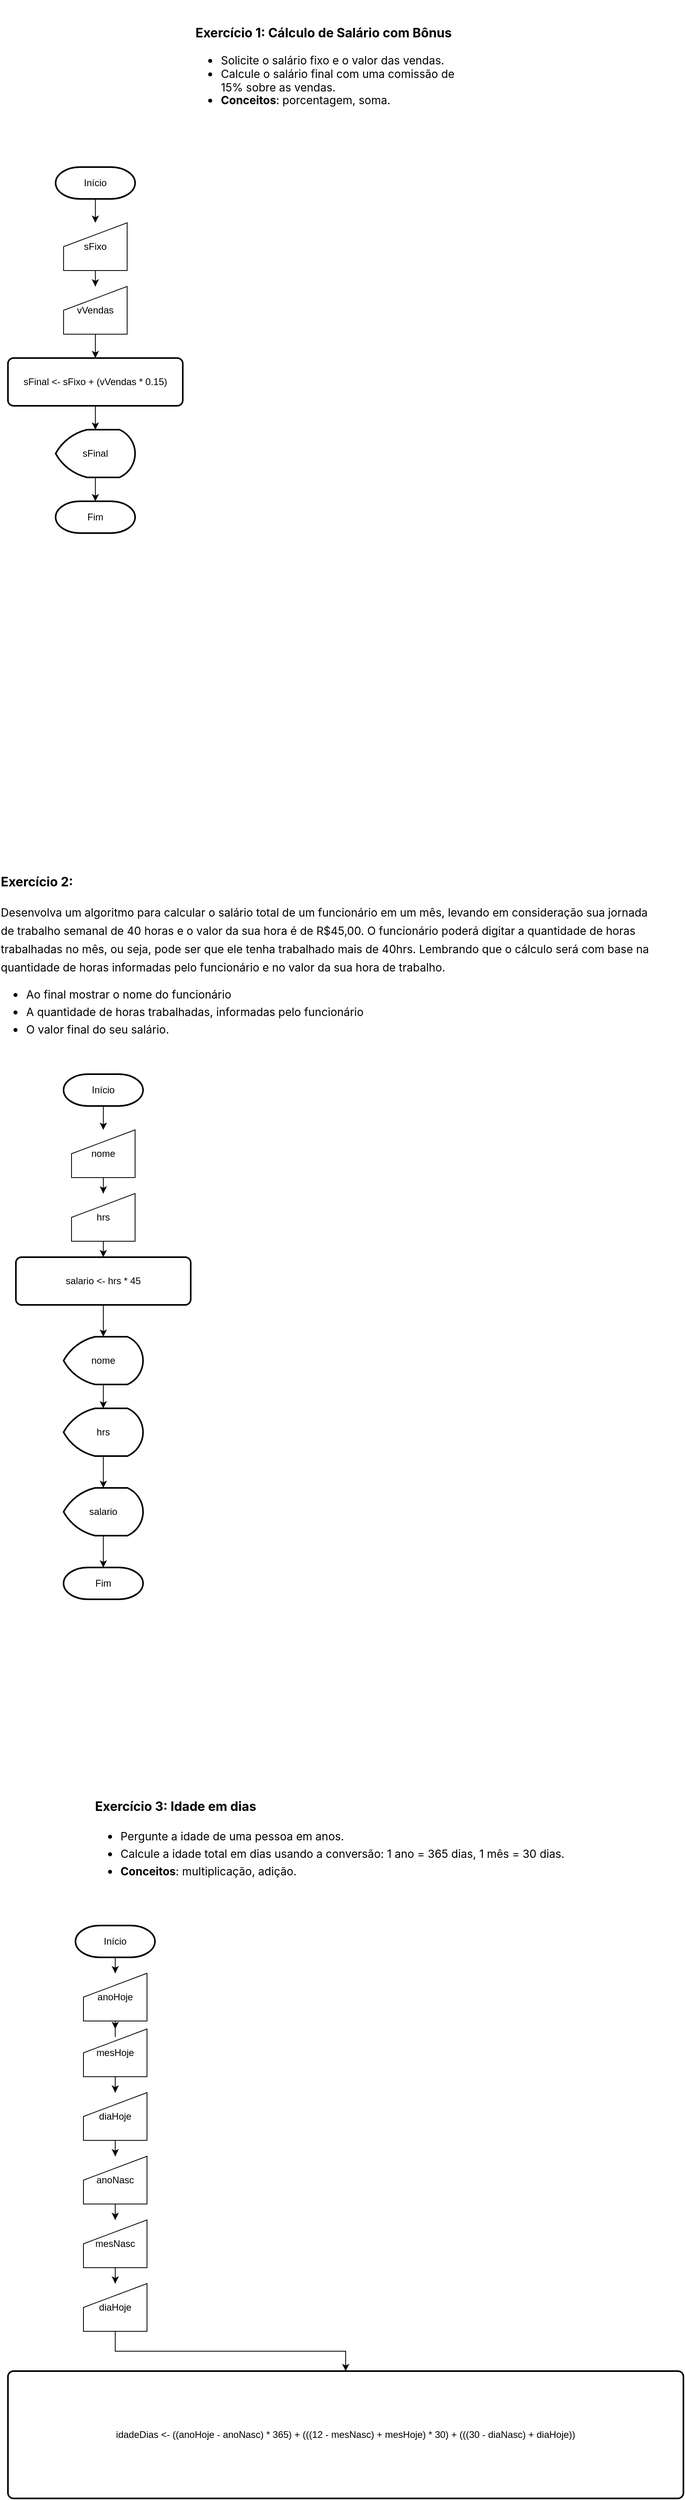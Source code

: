 <mxfile version="27.0.5">
  <diagram name="Page-1" id="DTSGRVLNNQixv1aN2vNh">
    <mxGraphModel dx="1426" dy="1843" grid="1" gridSize="10" guides="1" tooltips="1" connect="1" arrows="1" fold="1" page="1" pageScale="1" pageWidth="850" pageHeight="1100" math="0" shadow="0">
      <root>
        <mxCell id="0" />
        <mxCell id="1" parent="0" />
        <mxCell id="a1a3gFf4tcjDuyw7U2Fl-1" value="&lt;h3 style=&quot;box-sizing: border-box; font-size: 16px; line-height: 22px; font-family: -apple-system, BlinkMacSystemFont, &amp;quot;Segoe UI&amp;quot;, system-ui, &amp;quot;Apple Color Emoji&amp;quot;, &amp;quot;Segoe UI Emoji&amp;quot;, sans-serif; text-align: left; border-radius: 0px !important;&quot;&gt;Exercício 1: Cálculo de Salário com Bônus&lt;/h3&gt;&lt;ul style=&quot;box-sizing: border-box; margin: 12px 0px; list-style: initial; padding-top: revert; padding-right: revert; padding-bottom: revert; padding-left: 32px; font-family: -apple-system, BlinkMacSystemFont, &amp;quot;Segoe UI&amp;quot;, system-ui, &amp;quot;Apple Color Emoji&amp;quot;, &amp;quot;Segoe UI Emoji&amp;quot;, sans-serif; font-size: 14px; text-align: left; border-radius: 0px !important;&quot;&gt;&lt;li style=&quot;box-sizing: border-box; border-radius: 0px !important;&quot;&gt;Solicite o salário fixo e o valor das vendas.&lt;/li&gt;&lt;li style=&quot;box-sizing: border-box; border-radius: 0px !important;&quot;&gt;Calcule o salário final com uma comissão de 15% sobre as vendas.&lt;/li&gt;&lt;li style=&quot;box-sizing: border-box; border-radius: 0px !important;&quot;&gt;&lt;span style=&quot;box-sizing: border-box; font-weight: bolder; border-radius: 0px !important;&quot;&gt;Conceitos&lt;/span&gt;: porcentagem, soma.&lt;/li&gt;&lt;/ul&gt;" style="text;html=1;align=center;verticalAlign=middle;whiteSpace=wrap;rounded=0;fontColor=default;labelBackgroundColor=none;" vertex="1" parent="1">
          <mxGeometry x="255" y="-1090" width="340" height="160" as="geometry" />
        </mxCell>
        <mxCell id="a1a3gFf4tcjDuyw7U2Fl-6" value="" style="edgeStyle=orthogonalEdgeStyle;rounded=0;orthogonalLoop=1;jettySize=auto;html=1;" edge="1" parent="1" source="a1a3gFf4tcjDuyw7U2Fl-2" target="a1a3gFf4tcjDuyw7U2Fl-5">
          <mxGeometry relative="1" as="geometry" />
        </mxCell>
        <mxCell id="a1a3gFf4tcjDuyw7U2Fl-2" value="sFixo" style="shape=manualInput;whiteSpace=wrap;html=1;" vertex="1" parent="1">
          <mxGeometry x="90" y="-810" width="80" height="60" as="geometry" />
        </mxCell>
        <mxCell id="a1a3gFf4tcjDuyw7U2Fl-4" value="" style="edgeStyle=orthogonalEdgeStyle;rounded=0;orthogonalLoop=1;jettySize=auto;html=1;" edge="1" parent="1" source="a1a3gFf4tcjDuyw7U2Fl-3" target="a1a3gFf4tcjDuyw7U2Fl-2">
          <mxGeometry relative="1" as="geometry" />
        </mxCell>
        <mxCell id="a1a3gFf4tcjDuyw7U2Fl-3" value="Início" style="strokeWidth=2;html=1;shape=mxgraph.flowchart.terminator;whiteSpace=wrap;" vertex="1" parent="1">
          <mxGeometry x="80" y="-880" width="100" height="40" as="geometry" />
        </mxCell>
        <mxCell id="a1a3gFf4tcjDuyw7U2Fl-8" value="" style="edgeStyle=orthogonalEdgeStyle;rounded=0;orthogonalLoop=1;jettySize=auto;html=1;" edge="1" parent="1" source="a1a3gFf4tcjDuyw7U2Fl-5" target="a1a3gFf4tcjDuyw7U2Fl-7">
          <mxGeometry relative="1" as="geometry" />
        </mxCell>
        <mxCell id="a1a3gFf4tcjDuyw7U2Fl-5" value="vVendas" style="shape=manualInput;whiteSpace=wrap;html=1;" vertex="1" parent="1">
          <mxGeometry x="90" y="-730" width="80" height="60" as="geometry" />
        </mxCell>
        <mxCell id="a1a3gFf4tcjDuyw7U2Fl-10" value="" style="edgeStyle=orthogonalEdgeStyle;rounded=0;orthogonalLoop=1;jettySize=auto;html=1;" edge="1" parent="1" source="a1a3gFf4tcjDuyw7U2Fl-7" target="a1a3gFf4tcjDuyw7U2Fl-9">
          <mxGeometry relative="1" as="geometry" />
        </mxCell>
        <mxCell id="a1a3gFf4tcjDuyw7U2Fl-7" value="sFinal &amp;lt;- sFixo + (vVendas * 0.15)" style="rounded=1;whiteSpace=wrap;html=1;absoluteArcSize=1;arcSize=14;strokeWidth=2;" vertex="1" parent="1">
          <mxGeometry x="20" y="-640" width="220" height="60" as="geometry" />
        </mxCell>
        <mxCell id="a1a3gFf4tcjDuyw7U2Fl-13" value="" style="edgeStyle=orthogonalEdgeStyle;rounded=0;orthogonalLoop=1;jettySize=auto;html=1;" edge="1" parent="1" source="a1a3gFf4tcjDuyw7U2Fl-9" target="a1a3gFf4tcjDuyw7U2Fl-12">
          <mxGeometry relative="1" as="geometry" />
        </mxCell>
        <mxCell id="a1a3gFf4tcjDuyw7U2Fl-9" value="sFinal" style="strokeWidth=2;html=1;shape=mxgraph.flowchart.display;whiteSpace=wrap;" vertex="1" parent="1">
          <mxGeometry x="80" y="-550" width="100" height="60" as="geometry" />
        </mxCell>
        <mxCell id="a1a3gFf4tcjDuyw7U2Fl-11" value="&lt;h3 style=&quot;box-sizing: border-box; font-size: 16px; line-height: 22px; font-family: -apple-system, BlinkMacSystemFont, &amp;quot;Segoe UI&amp;quot;, system-ui, &amp;quot;Apple Color Emoji&amp;quot;, &amp;quot;Segoe UI Emoji&amp;quot;, sans-serif; text-align: left; border-radius: 0px !important;&quot;&gt;Exercício 2:&lt;/h3&gt;&lt;h3 style=&quot;box-sizing: border-box; font-size: 16px; line-height: 22px; font-family: -apple-system, BlinkMacSystemFont, &amp;quot;Segoe UI&amp;quot;, system-ui, &amp;quot;Apple Color Emoji&amp;quot;, &amp;quot;Segoe UI Emoji&amp;quot;, sans-serif; text-align: left; border-radius: 0px !important;&quot;&gt;&lt;span style=&quot;font-size: 14px; font-weight: 400;&quot;&gt;Desenvolva um algoritmo para calcular o salário total de um funcionário em um mês, levando em consideração sua jornada de trabalho semanal de 40 horas e o valor da sua hora é de R$45,00. O funcionário poderá digitar a quantidade de horas trabalhadas no mês, ou seja, pode ser que ele tenha trabalhado mais de 40hrs. Lembrando que o cálculo será com base na quantidade de horas informadas pelo funcionário e no valor da sua hora de trabalho.&lt;/span&gt;&lt;ul style=&quot;box-sizing: border-box; margin: 12px 0px; list-style: initial; padding-top: revert; padding-right: revert; padding-bottom: revert; padding-left: 32px; font-size: 14px; font-weight: 400; border-radius: 0px !important;&quot;&gt;&lt;li style=&quot;box-sizing: border-box; border-radius: 0px !important;&quot;&gt;Ao final mostrar o nome do funcionário&lt;/li&gt;&lt;li style=&quot;box-sizing: border-box; border-radius: 0px !important;&quot;&gt;A quantidade de horas trabalhadas, informadas pelo funcionário&lt;/li&gt;&lt;li style=&quot;box-sizing: border-box; border-radius: 0px !important;&quot;&gt;O valor final do seu salário.&lt;/li&gt;&lt;/ul&gt;&lt;/h3&gt;" style="text;html=1;align=center;verticalAlign=middle;whiteSpace=wrap;rounded=0;fontColor=default;labelBackgroundColor=none;" vertex="1" parent="1">
          <mxGeometry x="10" y="30" width="830" height="160" as="geometry" />
        </mxCell>
        <mxCell id="a1a3gFf4tcjDuyw7U2Fl-12" value="Fim" style="strokeWidth=2;html=1;shape=mxgraph.flowchart.terminator;whiteSpace=wrap;" vertex="1" parent="1">
          <mxGeometry x="80" y="-460" width="100" height="40" as="geometry" />
        </mxCell>
        <mxCell id="a1a3gFf4tcjDuyw7U2Fl-16" value="" style="edgeStyle=orthogonalEdgeStyle;rounded=0;orthogonalLoop=1;jettySize=auto;html=1;" edge="1" parent="1" source="a1a3gFf4tcjDuyw7U2Fl-14" target="a1a3gFf4tcjDuyw7U2Fl-15">
          <mxGeometry relative="1" as="geometry" />
        </mxCell>
        <mxCell id="a1a3gFf4tcjDuyw7U2Fl-14" value="Início" style="strokeWidth=2;html=1;shape=mxgraph.flowchart.terminator;whiteSpace=wrap;" vertex="1" parent="1">
          <mxGeometry x="90" y="260" width="100" height="40" as="geometry" />
        </mxCell>
        <mxCell id="a1a3gFf4tcjDuyw7U2Fl-18" value="" style="edgeStyle=orthogonalEdgeStyle;rounded=0;orthogonalLoop=1;jettySize=auto;html=1;" edge="1" parent="1" source="a1a3gFf4tcjDuyw7U2Fl-15" target="a1a3gFf4tcjDuyw7U2Fl-17">
          <mxGeometry relative="1" as="geometry" />
        </mxCell>
        <mxCell id="a1a3gFf4tcjDuyw7U2Fl-15" value="nome" style="shape=manualInput;whiteSpace=wrap;html=1;" vertex="1" parent="1">
          <mxGeometry x="100" y="330" width="80" height="60" as="geometry" />
        </mxCell>
        <mxCell id="a1a3gFf4tcjDuyw7U2Fl-21" value="" style="edgeStyle=orthogonalEdgeStyle;rounded=0;orthogonalLoop=1;jettySize=auto;html=1;" edge="1" parent="1" source="a1a3gFf4tcjDuyw7U2Fl-17" target="a1a3gFf4tcjDuyw7U2Fl-20">
          <mxGeometry relative="1" as="geometry" />
        </mxCell>
        <mxCell id="a1a3gFf4tcjDuyw7U2Fl-17" value="hrs" style="shape=manualInput;whiteSpace=wrap;html=1;" vertex="1" parent="1">
          <mxGeometry x="100" y="410" width="80" height="60" as="geometry" />
        </mxCell>
        <mxCell id="a1a3gFf4tcjDuyw7U2Fl-23" value="" style="edgeStyle=orthogonalEdgeStyle;rounded=0;orthogonalLoop=1;jettySize=auto;html=1;" edge="1" parent="1" source="a1a3gFf4tcjDuyw7U2Fl-20" target="a1a3gFf4tcjDuyw7U2Fl-22">
          <mxGeometry relative="1" as="geometry" />
        </mxCell>
        <mxCell id="a1a3gFf4tcjDuyw7U2Fl-20" value="salario &amp;lt;- hrs * 45" style="rounded=1;whiteSpace=wrap;html=1;absoluteArcSize=1;arcSize=14;strokeWidth=2;" vertex="1" parent="1">
          <mxGeometry x="30" y="490" width="220" height="60" as="geometry" />
        </mxCell>
        <mxCell id="a1a3gFf4tcjDuyw7U2Fl-26" value="" style="edgeStyle=orthogonalEdgeStyle;rounded=0;orthogonalLoop=1;jettySize=auto;html=1;" edge="1" parent="1" source="a1a3gFf4tcjDuyw7U2Fl-22" target="a1a3gFf4tcjDuyw7U2Fl-24">
          <mxGeometry relative="1" as="geometry" />
        </mxCell>
        <mxCell id="a1a3gFf4tcjDuyw7U2Fl-22" value="nome" style="strokeWidth=2;html=1;shape=mxgraph.flowchart.display;whiteSpace=wrap;" vertex="1" parent="1">
          <mxGeometry x="90" y="590" width="100" height="60" as="geometry" />
        </mxCell>
        <mxCell id="a1a3gFf4tcjDuyw7U2Fl-27" value="" style="edgeStyle=orthogonalEdgeStyle;rounded=0;orthogonalLoop=1;jettySize=auto;html=1;" edge="1" parent="1" source="a1a3gFf4tcjDuyw7U2Fl-24" target="a1a3gFf4tcjDuyw7U2Fl-25">
          <mxGeometry relative="1" as="geometry" />
        </mxCell>
        <mxCell id="a1a3gFf4tcjDuyw7U2Fl-24" value="hrs" style="strokeWidth=2;html=1;shape=mxgraph.flowchart.display;whiteSpace=wrap;" vertex="1" parent="1">
          <mxGeometry x="90" y="680" width="100" height="60" as="geometry" />
        </mxCell>
        <mxCell id="a1a3gFf4tcjDuyw7U2Fl-29" value="" style="edgeStyle=orthogonalEdgeStyle;rounded=0;orthogonalLoop=1;jettySize=auto;html=1;" edge="1" parent="1" source="a1a3gFf4tcjDuyw7U2Fl-25" target="a1a3gFf4tcjDuyw7U2Fl-28">
          <mxGeometry relative="1" as="geometry" />
        </mxCell>
        <mxCell id="a1a3gFf4tcjDuyw7U2Fl-25" value="salario" style="strokeWidth=2;html=1;shape=mxgraph.flowchart.display;whiteSpace=wrap;" vertex="1" parent="1">
          <mxGeometry x="90" y="780" width="100" height="60" as="geometry" />
        </mxCell>
        <mxCell id="a1a3gFf4tcjDuyw7U2Fl-28" value="Fim" style="strokeWidth=2;html=1;shape=mxgraph.flowchart.terminator;whiteSpace=wrap;" vertex="1" parent="1">
          <mxGeometry x="90" y="880" width="100" height="40" as="geometry" />
        </mxCell>
        <mxCell id="a1a3gFf4tcjDuyw7U2Fl-30" value="&lt;h3 style=&quot;box-sizing: border-box; font-size: 16px; line-height: 22px; font-family: -apple-system, BlinkMacSystemFont, &amp;quot;Segoe UI&amp;quot;, system-ui, &amp;quot;Apple Color Emoji&amp;quot;, &amp;quot;Segoe UI Emoji&amp;quot;, sans-serif; text-align: left; border-radius: 0px !important;&quot;&gt;Exercício 3: Idade em dias&lt;/h3&gt;&lt;h3 style=&quot;box-sizing: border-box; font-size: 16px; line-height: 22px; font-family: -apple-system, BlinkMacSystemFont, &amp;quot;Segoe UI&amp;quot;, system-ui, &amp;quot;Apple Color Emoji&amp;quot;, &amp;quot;Segoe UI Emoji&amp;quot;, sans-serif; text-align: left; border-radius: 0px !important;&quot;&gt;&lt;ul style=&quot;box-sizing: border-box; margin: 12px 0px; list-style: initial; padding-top: revert; padding-right: revert; padding-bottom: revert; padding-left: 32px; font-size: 14px; font-weight: 400; border-radius: 0px !important;&quot;&gt;&lt;li style=&quot;box-sizing: border-box; border-radius: 0px !important;&quot;&gt;Pergunte a idade de uma pessoa em anos.&lt;/li&gt;&lt;li style=&quot;box-sizing: border-box; border-radius: 0px !important;&quot;&gt;Calcule a idade total em dias usando a conversão: 1 ano = 365 dias, 1 mês = 30 dias.&lt;/li&gt;&lt;li style=&quot;box-sizing: border-box; border-radius: 0px !important;&quot;&gt;&lt;span style=&quot;box-sizing: border-box; font-weight: bolder; border-radius: 0px !important;&quot;&gt;Conceitos&lt;/span&gt;: multiplicação, adição.&lt;/li&gt;&lt;/ul&gt;&lt;/h3&gt;" style="text;html=1;align=center;verticalAlign=middle;whiteSpace=wrap;rounded=0;fontColor=default;labelBackgroundColor=none;" vertex="1" parent="1">
          <mxGeometry x="10" y="1140" width="830" height="160" as="geometry" />
        </mxCell>
        <mxCell id="a1a3gFf4tcjDuyw7U2Fl-37" value="" style="edgeStyle=orthogonalEdgeStyle;rounded=0;orthogonalLoop=1;jettySize=auto;html=1;" edge="1" parent="1" source="a1a3gFf4tcjDuyw7U2Fl-31" target="a1a3gFf4tcjDuyw7U2Fl-32">
          <mxGeometry relative="1" as="geometry" />
        </mxCell>
        <mxCell id="a1a3gFf4tcjDuyw7U2Fl-31" value="Início" style="strokeWidth=2;html=1;shape=mxgraph.flowchart.terminator;whiteSpace=wrap;" vertex="1" parent="1">
          <mxGeometry x="105" y="1330" width="100" height="40" as="geometry" />
        </mxCell>
        <mxCell id="a1a3gFf4tcjDuyw7U2Fl-38" value="" style="edgeStyle=orthogonalEdgeStyle;rounded=0;orthogonalLoop=1;jettySize=auto;html=1;" edge="1" parent="1" source="a1a3gFf4tcjDuyw7U2Fl-32" target="a1a3gFf4tcjDuyw7U2Fl-33">
          <mxGeometry relative="1" as="geometry" />
        </mxCell>
        <mxCell id="a1a3gFf4tcjDuyw7U2Fl-32" value="anoHoje" style="shape=manualInput;whiteSpace=wrap;html=1;" vertex="1" parent="1">
          <mxGeometry x="115" y="1390" width="80" height="60" as="geometry" />
        </mxCell>
        <mxCell id="a1a3gFf4tcjDuyw7U2Fl-39" value="" style="edgeStyle=orthogonalEdgeStyle;rounded=0;orthogonalLoop=1;jettySize=auto;html=1;" edge="1" parent="1" source="a1a3gFf4tcjDuyw7U2Fl-33" target="a1a3gFf4tcjDuyw7U2Fl-34">
          <mxGeometry relative="1" as="geometry" />
        </mxCell>
        <mxCell id="a1a3gFf4tcjDuyw7U2Fl-33" value="mesHoje" style="shape=manualInput;whiteSpace=wrap;html=1;" vertex="1" parent="1">
          <mxGeometry x="115" y="1460" width="80" height="60" as="geometry" />
        </mxCell>
        <mxCell id="a1a3gFf4tcjDuyw7U2Fl-41" value="" style="edgeStyle=orthogonalEdgeStyle;rounded=0;orthogonalLoop=1;jettySize=auto;html=1;" edge="1" parent="1" source="a1a3gFf4tcjDuyw7U2Fl-34" target="a1a3gFf4tcjDuyw7U2Fl-40">
          <mxGeometry relative="1" as="geometry" />
        </mxCell>
        <mxCell id="a1a3gFf4tcjDuyw7U2Fl-34" value="diaHoje" style="shape=manualInput;whiteSpace=wrap;html=1;" vertex="1" parent="1">
          <mxGeometry x="115" y="1540" width="80" height="60" as="geometry" />
        </mxCell>
        <mxCell id="a1a3gFf4tcjDuyw7U2Fl-46" value="" style="edgeStyle=orthogonalEdgeStyle;rounded=0;orthogonalLoop=1;jettySize=auto;html=1;" edge="1" parent="1" source="a1a3gFf4tcjDuyw7U2Fl-40" target="a1a3gFf4tcjDuyw7U2Fl-42">
          <mxGeometry relative="1" as="geometry" />
        </mxCell>
        <mxCell id="a1a3gFf4tcjDuyw7U2Fl-40" value="anoNasc" style="shape=manualInput;whiteSpace=wrap;html=1;" vertex="1" parent="1">
          <mxGeometry x="115" y="1620" width="80" height="60" as="geometry" />
        </mxCell>
        <mxCell id="a1a3gFf4tcjDuyw7U2Fl-47" value="" style="edgeStyle=orthogonalEdgeStyle;rounded=0;orthogonalLoop=1;jettySize=auto;html=1;" edge="1" parent="1" source="a1a3gFf4tcjDuyw7U2Fl-42" target="a1a3gFf4tcjDuyw7U2Fl-44">
          <mxGeometry relative="1" as="geometry" />
        </mxCell>
        <mxCell id="a1a3gFf4tcjDuyw7U2Fl-42" value="mesNasc" style="shape=manualInput;whiteSpace=wrap;html=1;" vertex="1" parent="1">
          <mxGeometry x="115" y="1700" width="80" height="60" as="geometry" />
        </mxCell>
        <mxCell id="a1a3gFf4tcjDuyw7U2Fl-49" value="" style="edgeStyle=orthogonalEdgeStyle;rounded=0;orthogonalLoop=1;jettySize=auto;html=1;" edge="1" parent="1" source="a1a3gFf4tcjDuyw7U2Fl-44" target="a1a3gFf4tcjDuyw7U2Fl-48">
          <mxGeometry relative="1" as="geometry" />
        </mxCell>
        <mxCell id="a1a3gFf4tcjDuyw7U2Fl-44" value="diaHoje" style="shape=manualInput;whiteSpace=wrap;html=1;" vertex="1" parent="1">
          <mxGeometry x="115" y="1780" width="80" height="60" as="geometry" />
        </mxCell>
        <mxCell id="a1a3gFf4tcjDuyw7U2Fl-48" value="idadeDias &amp;lt;- ((anoHoje - anoNasc) * 365) + (((12 - mesNasc) + mesHoje) * 30) + (((30 - diaNasc) + diaHoje))" style="rounded=1;whiteSpace=wrap;html=1;absoluteArcSize=1;arcSize=14;strokeWidth=2;" vertex="1" parent="1">
          <mxGeometry x="20" y="1890" width="850" height="160" as="geometry" />
        </mxCell>
      </root>
    </mxGraphModel>
  </diagram>
</mxfile>
